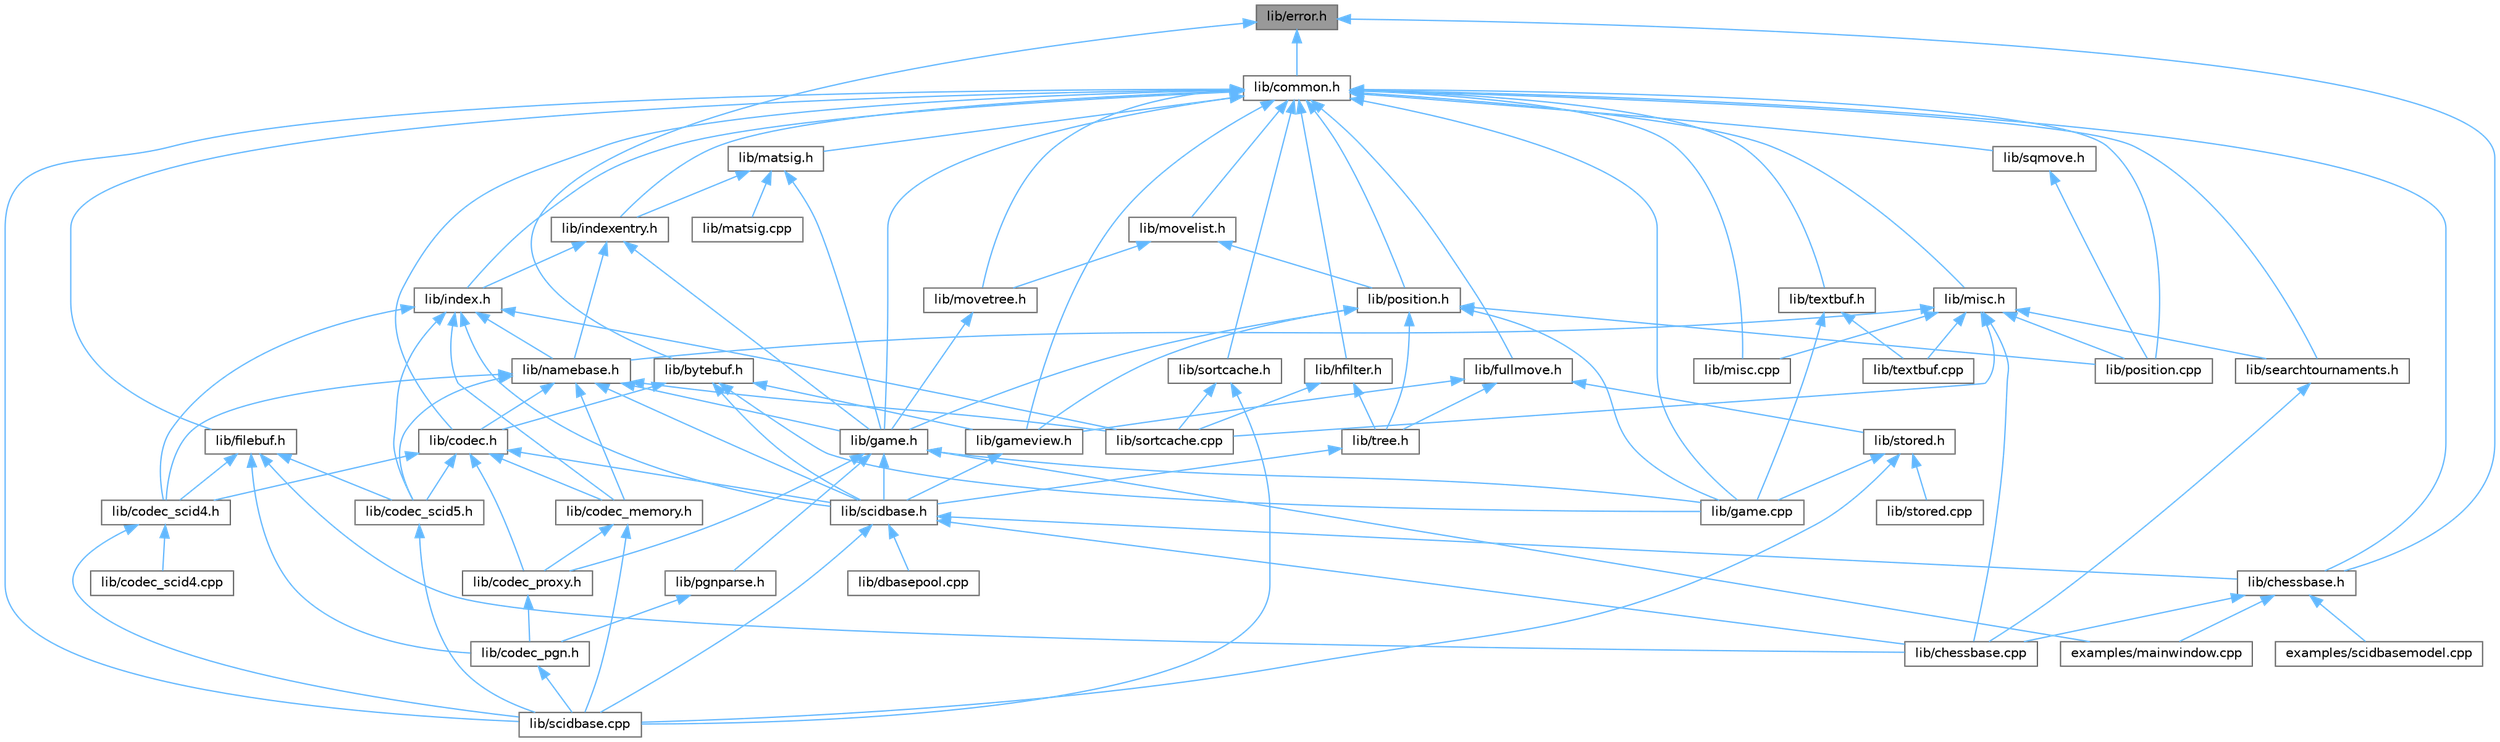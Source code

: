 digraph "lib/error.h"
{
 // LATEX_PDF_SIZE
  bgcolor="transparent";
  edge [fontname=Helvetica,fontsize=10,labelfontname=Helvetica,labelfontsize=10];
  node [fontname=Helvetica,fontsize=10,shape=box,height=0.2,width=0.4];
  Node1 [id="Node000001",label="lib/error.h",height=0.2,width=0.4,color="gray40", fillcolor="grey60", style="filled", fontcolor="black",tooltip=" "];
  Node1 -> Node2 [id="edge1_Node000001_Node000002",dir="back",color="steelblue1",style="solid",tooltip=" "];
  Node2 [id="Node000002",label="lib/bytebuf.h",height=0.2,width=0.4,color="grey40", fillcolor="white", style="filled",URL="$bytebuf_8h.html",tooltip=" "];
  Node2 -> Node3 [id="edge2_Node000002_Node000003",dir="back",color="steelblue1",style="solid",tooltip=" "];
  Node3 [id="Node000003",label="lib/codec.h",height=0.2,width=0.4,color="grey40", fillcolor="white", style="filled",URL="$codec_8h.html",tooltip=" "];
  Node3 -> Node4 [id="edge3_Node000003_Node000004",dir="back",color="steelblue1",style="solid",tooltip=" "];
  Node4 [id="Node000004",label="lib/codec_memory.h",height=0.2,width=0.4,color="grey40", fillcolor="white", style="filled",URL="$codec__memory_8h.html",tooltip=" "];
  Node4 -> Node5 [id="edge4_Node000004_Node000005",dir="back",color="steelblue1",style="solid",tooltip=" "];
  Node5 [id="Node000005",label="lib/codec_proxy.h",height=0.2,width=0.4,color="grey40", fillcolor="white", style="filled",URL="$codec__proxy_8h.html",tooltip=" "];
  Node5 -> Node6 [id="edge5_Node000005_Node000006",dir="back",color="steelblue1",style="solid",tooltip=" "];
  Node6 [id="Node000006",label="lib/codec_pgn.h",height=0.2,width=0.4,color="grey40", fillcolor="white", style="filled",URL="$codec__pgn_8h.html",tooltip=" "];
  Node6 -> Node7 [id="edge6_Node000006_Node000007",dir="back",color="steelblue1",style="solid",tooltip=" "];
  Node7 [id="Node000007",label="lib/scidbase.cpp",height=0.2,width=0.4,color="grey40", fillcolor="white", style="filled",URL="$scidbase_8cpp.html",tooltip=" "];
  Node4 -> Node7 [id="edge7_Node000004_Node000007",dir="back",color="steelblue1",style="solid",tooltip=" "];
  Node3 -> Node5 [id="edge8_Node000003_Node000005",dir="back",color="steelblue1",style="solid",tooltip=" "];
  Node3 -> Node8 [id="edge9_Node000003_Node000008",dir="back",color="steelblue1",style="solid",tooltip=" "];
  Node8 [id="Node000008",label="lib/codec_scid4.h",height=0.2,width=0.4,color="grey40", fillcolor="white", style="filled",URL="$codec__scid4_8h.html",tooltip=" "];
  Node8 -> Node9 [id="edge10_Node000008_Node000009",dir="back",color="steelblue1",style="solid",tooltip=" "];
  Node9 [id="Node000009",label="lib/codec_scid4.cpp",height=0.2,width=0.4,color="grey40", fillcolor="white", style="filled",URL="$codec__scid4_8cpp.html",tooltip=" "];
  Node8 -> Node7 [id="edge11_Node000008_Node000007",dir="back",color="steelblue1",style="solid",tooltip=" "];
  Node3 -> Node10 [id="edge12_Node000003_Node000010",dir="back",color="steelblue1",style="solid",tooltip=" "];
  Node10 [id="Node000010",label="lib/codec_scid5.h",height=0.2,width=0.4,color="grey40", fillcolor="white", style="filled",URL="$codec__scid5_8h.html",tooltip=" "];
  Node10 -> Node7 [id="edge13_Node000010_Node000007",dir="back",color="steelblue1",style="solid",tooltip=" "];
  Node3 -> Node11 [id="edge14_Node000003_Node000011",dir="back",color="steelblue1",style="solid",tooltip=" "];
  Node11 [id="Node000011",label="lib/scidbase.h",height=0.2,width=0.4,color="grey40", fillcolor="white", style="filled",URL="$scidbase_8h.html",tooltip=" "];
  Node11 -> Node12 [id="edge15_Node000011_Node000012",dir="back",color="steelblue1",style="solid",tooltip=" "];
  Node12 [id="Node000012",label="lib/chessbase.cpp",height=0.2,width=0.4,color="grey40", fillcolor="white", style="filled",URL="$chessbase_8cpp.html",tooltip=" "];
  Node11 -> Node13 [id="edge16_Node000011_Node000013",dir="back",color="steelblue1",style="solid",tooltip=" "];
  Node13 [id="Node000013",label="lib/chessbase.h",height=0.2,width=0.4,color="grey40", fillcolor="white", style="filled",URL="$chessbase_8h.html",tooltip=" "];
  Node13 -> Node14 [id="edge17_Node000013_Node000014",dir="back",color="steelblue1",style="solid",tooltip=" "];
  Node14 [id="Node000014",label="examples/mainwindow.cpp",height=0.2,width=0.4,color="grey40", fillcolor="white", style="filled",URL="$mainwindow_8cpp.html",tooltip=" "];
  Node13 -> Node15 [id="edge18_Node000013_Node000015",dir="back",color="steelblue1",style="solid",tooltip=" "];
  Node15 [id="Node000015",label="examples/scidbasemodel.cpp",height=0.2,width=0.4,color="grey40", fillcolor="white", style="filled",URL="$scidbasemodel_8cpp.html",tooltip=" "];
  Node13 -> Node12 [id="edge19_Node000013_Node000012",dir="back",color="steelblue1",style="solid",tooltip=" "];
  Node11 -> Node16 [id="edge20_Node000011_Node000016",dir="back",color="steelblue1",style="solid",tooltip=" "];
  Node16 [id="Node000016",label="lib/dbasepool.cpp",height=0.2,width=0.4,color="grey40", fillcolor="white", style="filled",URL="$dbasepool_8cpp.html",tooltip=" "];
  Node11 -> Node7 [id="edge21_Node000011_Node000007",dir="back",color="steelblue1",style="solid",tooltip=" "];
  Node2 -> Node17 [id="edge22_Node000002_Node000017",dir="back",color="steelblue1",style="solid",tooltip=" "];
  Node17 [id="Node000017",label="lib/game.cpp",height=0.2,width=0.4,color="grey40", fillcolor="white", style="filled",URL="$game_8cpp.html",tooltip=" "];
  Node2 -> Node18 [id="edge23_Node000002_Node000018",dir="back",color="steelblue1",style="solid",tooltip=" "];
  Node18 [id="Node000018",label="lib/gameview.h",height=0.2,width=0.4,color="grey40", fillcolor="white", style="filled",URL="$gameview_8h.html",tooltip=" "];
  Node18 -> Node11 [id="edge24_Node000018_Node000011",dir="back",color="steelblue1",style="solid",tooltip=" "];
  Node2 -> Node11 [id="edge25_Node000002_Node000011",dir="back",color="steelblue1",style="solid",tooltip=" "];
  Node1 -> Node13 [id="edge26_Node000001_Node000013",dir="back",color="steelblue1",style="solid",tooltip=" "];
  Node1 -> Node19 [id="edge27_Node000001_Node000019",dir="back",color="steelblue1",style="solid",tooltip=" "];
  Node19 [id="Node000019",label="lib/common.h",height=0.2,width=0.4,color="grey40", fillcolor="white", style="filled",URL="$common_8h.html",tooltip=" "];
  Node19 -> Node13 [id="edge28_Node000019_Node000013",dir="back",color="steelblue1",style="solid",tooltip=" "];
  Node19 -> Node3 [id="edge29_Node000019_Node000003",dir="back",color="steelblue1",style="solid",tooltip=" "];
  Node19 -> Node20 [id="edge30_Node000019_Node000020",dir="back",color="steelblue1",style="solid",tooltip=" "];
  Node20 [id="Node000020",label="lib/filebuf.h",height=0.2,width=0.4,color="grey40", fillcolor="white", style="filled",URL="$filebuf_8h.html",tooltip=" "];
  Node20 -> Node12 [id="edge31_Node000020_Node000012",dir="back",color="steelblue1",style="solid",tooltip=" "];
  Node20 -> Node6 [id="edge32_Node000020_Node000006",dir="back",color="steelblue1",style="solid",tooltip=" "];
  Node20 -> Node8 [id="edge33_Node000020_Node000008",dir="back",color="steelblue1",style="solid",tooltip=" "];
  Node20 -> Node10 [id="edge34_Node000020_Node000010",dir="back",color="steelblue1",style="solid",tooltip=" "];
  Node19 -> Node21 [id="edge35_Node000019_Node000021",dir="back",color="steelblue1",style="solid",tooltip=" "];
  Node21 [id="Node000021",label="lib/fullmove.h",height=0.2,width=0.4,color="grey40", fillcolor="white", style="filled",URL="$fullmove_8h.html",tooltip=" "];
  Node21 -> Node18 [id="edge36_Node000021_Node000018",dir="back",color="steelblue1",style="solid",tooltip=" "];
  Node21 -> Node22 [id="edge37_Node000021_Node000022",dir="back",color="steelblue1",style="solid",tooltip=" "];
  Node22 [id="Node000022",label="lib/stored.h",height=0.2,width=0.4,color="grey40", fillcolor="white", style="filled",URL="$stored_8h.html",tooltip=" "];
  Node22 -> Node17 [id="edge38_Node000022_Node000017",dir="back",color="steelblue1",style="solid",tooltip=" "];
  Node22 -> Node7 [id="edge39_Node000022_Node000007",dir="back",color="steelblue1",style="solid",tooltip=" "];
  Node22 -> Node23 [id="edge40_Node000022_Node000023",dir="back",color="steelblue1",style="solid",tooltip=" "];
  Node23 [id="Node000023",label="lib/stored.cpp",height=0.2,width=0.4,color="grey40", fillcolor="white", style="filled",URL="$stored_8cpp.html",tooltip=" "];
  Node21 -> Node24 [id="edge41_Node000021_Node000024",dir="back",color="steelblue1",style="solid",tooltip=" "];
  Node24 [id="Node000024",label="lib/tree.h",height=0.2,width=0.4,color="grey40", fillcolor="white", style="filled",URL="$tree_8h.html",tooltip=" "];
  Node24 -> Node11 [id="edge42_Node000024_Node000011",dir="back",color="steelblue1",style="solid",tooltip=" "];
  Node19 -> Node17 [id="edge43_Node000019_Node000017",dir="back",color="steelblue1",style="solid",tooltip=" "];
  Node19 -> Node25 [id="edge44_Node000019_Node000025",dir="back",color="steelblue1",style="solid",tooltip=" "];
  Node25 [id="Node000025",label="lib/game.h",height=0.2,width=0.4,color="grey40", fillcolor="white", style="filled",URL="$game_8h.html",tooltip=" "];
  Node25 -> Node14 [id="edge45_Node000025_Node000014",dir="back",color="steelblue1",style="solid",tooltip=" "];
  Node25 -> Node5 [id="edge46_Node000025_Node000005",dir="back",color="steelblue1",style="solid",tooltip=" "];
  Node25 -> Node17 [id="edge47_Node000025_Node000017",dir="back",color="steelblue1",style="solid",tooltip=" "];
  Node25 -> Node26 [id="edge48_Node000025_Node000026",dir="back",color="steelblue1",style="solid",tooltip=" "];
  Node26 [id="Node000026",label="lib/pgnparse.h",height=0.2,width=0.4,color="grey40", fillcolor="white", style="filled",URL="$pgnparse_8h.html",tooltip=" "];
  Node26 -> Node6 [id="edge49_Node000026_Node000006",dir="back",color="steelblue1",style="solid",tooltip=" "];
  Node25 -> Node11 [id="edge50_Node000025_Node000011",dir="back",color="steelblue1",style="solid",tooltip=" "];
  Node19 -> Node18 [id="edge51_Node000019_Node000018",dir="back",color="steelblue1",style="solid",tooltip=" "];
  Node19 -> Node27 [id="edge52_Node000019_Node000027",dir="back",color="steelblue1",style="solid",tooltip=" "];
  Node27 [id="Node000027",label="lib/hfilter.h",height=0.2,width=0.4,color="grey40", fillcolor="white", style="filled",URL="$hfilter_8h.html",tooltip=" "];
  Node27 -> Node28 [id="edge53_Node000027_Node000028",dir="back",color="steelblue1",style="solid",tooltip=" "];
  Node28 [id="Node000028",label="lib/sortcache.cpp",height=0.2,width=0.4,color="grey40", fillcolor="white", style="filled",URL="$sortcache_8cpp.html",tooltip=" "];
  Node27 -> Node24 [id="edge54_Node000027_Node000024",dir="back",color="steelblue1",style="solid",tooltip=" "];
  Node19 -> Node29 [id="edge55_Node000019_Node000029",dir="back",color="steelblue1",style="solid",tooltip=" "];
  Node29 [id="Node000029",label="lib/index.h",height=0.2,width=0.4,color="grey40", fillcolor="white", style="filled",URL="$index_8h.html",tooltip=" "];
  Node29 -> Node4 [id="edge56_Node000029_Node000004",dir="back",color="steelblue1",style="solid",tooltip=" "];
  Node29 -> Node8 [id="edge57_Node000029_Node000008",dir="back",color="steelblue1",style="solid",tooltip=" "];
  Node29 -> Node10 [id="edge58_Node000029_Node000010",dir="back",color="steelblue1",style="solid",tooltip=" "];
  Node29 -> Node30 [id="edge59_Node000029_Node000030",dir="back",color="steelblue1",style="solid",tooltip=" "];
  Node30 [id="Node000030",label="lib/namebase.h",height=0.2,width=0.4,color="grey40", fillcolor="white", style="filled",URL="$namebase_8h.html",tooltip=" "];
  Node30 -> Node3 [id="edge60_Node000030_Node000003",dir="back",color="steelblue1",style="solid",tooltip=" "];
  Node30 -> Node4 [id="edge61_Node000030_Node000004",dir="back",color="steelblue1",style="solid",tooltip=" "];
  Node30 -> Node8 [id="edge62_Node000030_Node000008",dir="back",color="steelblue1",style="solid",tooltip=" "];
  Node30 -> Node10 [id="edge63_Node000030_Node000010",dir="back",color="steelblue1",style="solid",tooltip=" "];
  Node30 -> Node25 [id="edge64_Node000030_Node000025",dir="back",color="steelblue1",style="solid",tooltip=" "];
  Node30 -> Node11 [id="edge65_Node000030_Node000011",dir="back",color="steelblue1",style="solid",tooltip=" "];
  Node30 -> Node28 [id="edge66_Node000030_Node000028",dir="back",color="steelblue1",style="solid",tooltip=" "];
  Node29 -> Node11 [id="edge67_Node000029_Node000011",dir="back",color="steelblue1",style="solid",tooltip=" "];
  Node29 -> Node28 [id="edge68_Node000029_Node000028",dir="back",color="steelblue1",style="solid",tooltip=" "];
  Node19 -> Node31 [id="edge69_Node000019_Node000031",dir="back",color="steelblue1",style="solid",tooltip=" "];
  Node31 [id="Node000031",label="lib/indexentry.h",height=0.2,width=0.4,color="grey40", fillcolor="white", style="filled",URL="$indexentry_8h.html",tooltip=" "];
  Node31 -> Node25 [id="edge70_Node000031_Node000025",dir="back",color="steelblue1",style="solid",tooltip=" "];
  Node31 -> Node29 [id="edge71_Node000031_Node000029",dir="back",color="steelblue1",style="solid",tooltip=" "];
  Node31 -> Node30 [id="edge72_Node000031_Node000030",dir="back",color="steelblue1",style="solid",tooltip=" "];
  Node19 -> Node32 [id="edge73_Node000019_Node000032",dir="back",color="steelblue1",style="solid",tooltip=" "];
  Node32 [id="Node000032",label="lib/matsig.h",height=0.2,width=0.4,color="grey40", fillcolor="white", style="filled",URL="$matsig_8h.html",tooltip=" "];
  Node32 -> Node25 [id="edge74_Node000032_Node000025",dir="back",color="steelblue1",style="solid",tooltip=" "];
  Node32 -> Node31 [id="edge75_Node000032_Node000031",dir="back",color="steelblue1",style="solid",tooltip=" "];
  Node32 -> Node33 [id="edge76_Node000032_Node000033",dir="back",color="steelblue1",style="solid",tooltip=" "];
  Node33 [id="Node000033",label="lib/matsig.cpp",height=0.2,width=0.4,color="grey40", fillcolor="white", style="filled",URL="$matsig_8cpp.html",tooltip=" "];
  Node19 -> Node34 [id="edge77_Node000019_Node000034",dir="back",color="steelblue1",style="solid",tooltip=" "];
  Node34 [id="Node000034",label="lib/misc.cpp",height=0.2,width=0.4,color="grey40", fillcolor="white", style="filled",URL="$misc_8cpp.html",tooltip=" "];
  Node19 -> Node35 [id="edge78_Node000019_Node000035",dir="back",color="steelblue1",style="solid",tooltip=" "];
  Node35 [id="Node000035",label="lib/misc.h",height=0.2,width=0.4,color="grey40", fillcolor="white", style="filled",URL="$misc_8h.html",tooltip=" "];
  Node35 -> Node12 [id="edge79_Node000035_Node000012",dir="back",color="steelblue1",style="solid",tooltip=" "];
  Node35 -> Node34 [id="edge80_Node000035_Node000034",dir="back",color="steelblue1",style="solid",tooltip=" "];
  Node35 -> Node30 [id="edge81_Node000035_Node000030",dir="back",color="steelblue1",style="solid",tooltip=" "];
  Node35 -> Node36 [id="edge82_Node000035_Node000036",dir="back",color="steelblue1",style="solid",tooltip=" "];
  Node36 [id="Node000036",label="lib/position.cpp",height=0.2,width=0.4,color="grey40", fillcolor="white", style="filled",URL="$position_8cpp.html",tooltip=" "];
  Node35 -> Node37 [id="edge83_Node000035_Node000037",dir="back",color="steelblue1",style="solid",tooltip=" "];
  Node37 [id="Node000037",label="lib/searchtournaments.h",height=0.2,width=0.4,color="grey40", fillcolor="white", style="filled",URL="$searchtournaments_8h.html",tooltip=" "];
  Node37 -> Node12 [id="edge84_Node000037_Node000012",dir="back",color="steelblue1",style="solid",tooltip=" "];
  Node35 -> Node28 [id="edge85_Node000035_Node000028",dir="back",color="steelblue1",style="solid",tooltip=" "];
  Node35 -> Node38 [id="edge86_Node000035_Node000038",dir="back",color="steelblue1",style="solid",tooltip=" "];
  Node38 [id="Node000038",label="lib/textbuf.cpp",height=0.2,width=0.4,color="grey40", fillcolor="white", style="filled",URL="$textbuf_8cpp.html",tooltip=" "];
  Node19 -> Node39 [id="edge87_Node000019_Node000039",dir="back",color="steelblue1",style="solid",tooltip=" "];
  Node39 [id="Node000039",label="lib/movelist.h",height=0.2,width=0.4,color="grey40", fillcolor="white", style="filled",URL="$movelist_8h.html",tooltip=" "];
  Node39 -> Node40 [id="edge88_Node000039_Node000040",dir="back",color="steelblue1",style="solid",tooltip=" "];
  Node40 [id="Node000040",label="lib/movetree.h",height=0.2,width=0.4,color="grey40", fillcolor="white", style="filled",URL="$movetree_8h.html",tooltip=" "];
  Node40 -> Node25 [id="edge89_Node000040_Node000025",dir="back",color="steelblue1",style="solid",tooltip=" "];
  Node39 -> Node41 [id="edge90_Node000039_Node000041",dir="back",color="steelblue1",style="solid",tooltip=" "];
  Node41 [id="Node000041",label="lib/position.h",height=0.2,width=0.4,color="grey40", fillcolor="white", style="filled",URL="$position_8h.html",tooltip=" "];
  Node41 -> Node17 [id="edge91_Node000041_Node000017",dir="back",color="steelblue1",style="solid",tooltip=" "];
  Node41 -> Node25 [id="edge92_Node000041_Node000025",dir="back",color="steelblue1",style="solid",tooltip=" "];
  Node41 -> Node18 [id="edge93_Node000041_Node000018",dir="back",color="steelblue1",style="solid",tooltip=" "];
  Node41 -> Node36 [id="edge94_Node000041_Node000036",dir="back",color="steelblue1",style="solid",tooltip=" "];
  Node41 -> Node24 [id="edge95_Node000041_Node000024",dir="back",color="steelblue1",style="solid",tooltip=" "];
  Node19 -> Node40 [id="edge96_Node000019_Node000040",dir="back",color="steelblue1",style="solid",tooltip=" "];
  Node19 -> Node36 [id="edge97_Node000019_Node000036",dir="back",color="steelblue1",style="solid",tooltip=" "];
  Node19 -> Node41 [id="edge98_Node000019_Node000041",dir="back",color="steelblue1",style="solid",tooltip=" "];
  Node19 -> Node7 [id="edge99_Node000019_Node000007",dir="back",color="steelblue1",style="solid",tooltip=" "];
  Node19 -> Node37 [id="edge100_Node000019_Node000037",dir="back",color="steelblue1",style="solid",tooltip=" "];
  Node19 -> Node42 [id="edge101_Node000019_Node000042",dir="back",color="steelblue1",style="solid",tooltip=" "];
  Node42 [id="Node000042",label="lib/sortcache.h",height=0.2,width=0.4,color="grey40", fillcolor="white", style="filled",URL="$sortcache_8h.html",tooltip=" "];
  Node42 -> Node7 [id="edge102_Node000042_Node000007",dir="back",color="steelblue1",style="solid",tooltip=" "];
  Node42 -> Node28 [id="edge103_Node000042_Node000028",dir="back",color="steelblue1",style="solid",tooltip=" "];
  Node19 -> Node43 [id="edge104_Node000019_Node000043",dir="back",color="steelblue1",style="solid",tooltip=" "];
  Node43 [id="Node000043",label="lib/sqmove.h",height=0.2,width=0.4,color="grey40", fillcolor="white", style="filled",URL="$sqmove_8h.html",tooltip=" "];
  Node43 -> Node36 [id="edge105_Node000043_Node000036",dir="back",color="steelblue1",style="solid",tooltip=" "];
  Node19 -> Node44 [id="edge106_Node000019_Node000044",dir="back",color="steelblue1",style="solid",tooltip=" "];
  Node44 [id="Node000044",label="lib/textbuf.h",height=0.2,width=0.4,color="grey40", fillcolor="white", style="filled",URL="$textbuf_8h.html",tooltip=" "];
  Node44 -> Node17 [id="edge107_Node000044_Node000017",dir="back",color="steelblue1",style="solid",tooltip=" "];
  Node44 -> Node38 [id="edge108_Node000044_Node000038",dir="back",color="steelblue1",style="solid",tooltip=" "];
}
